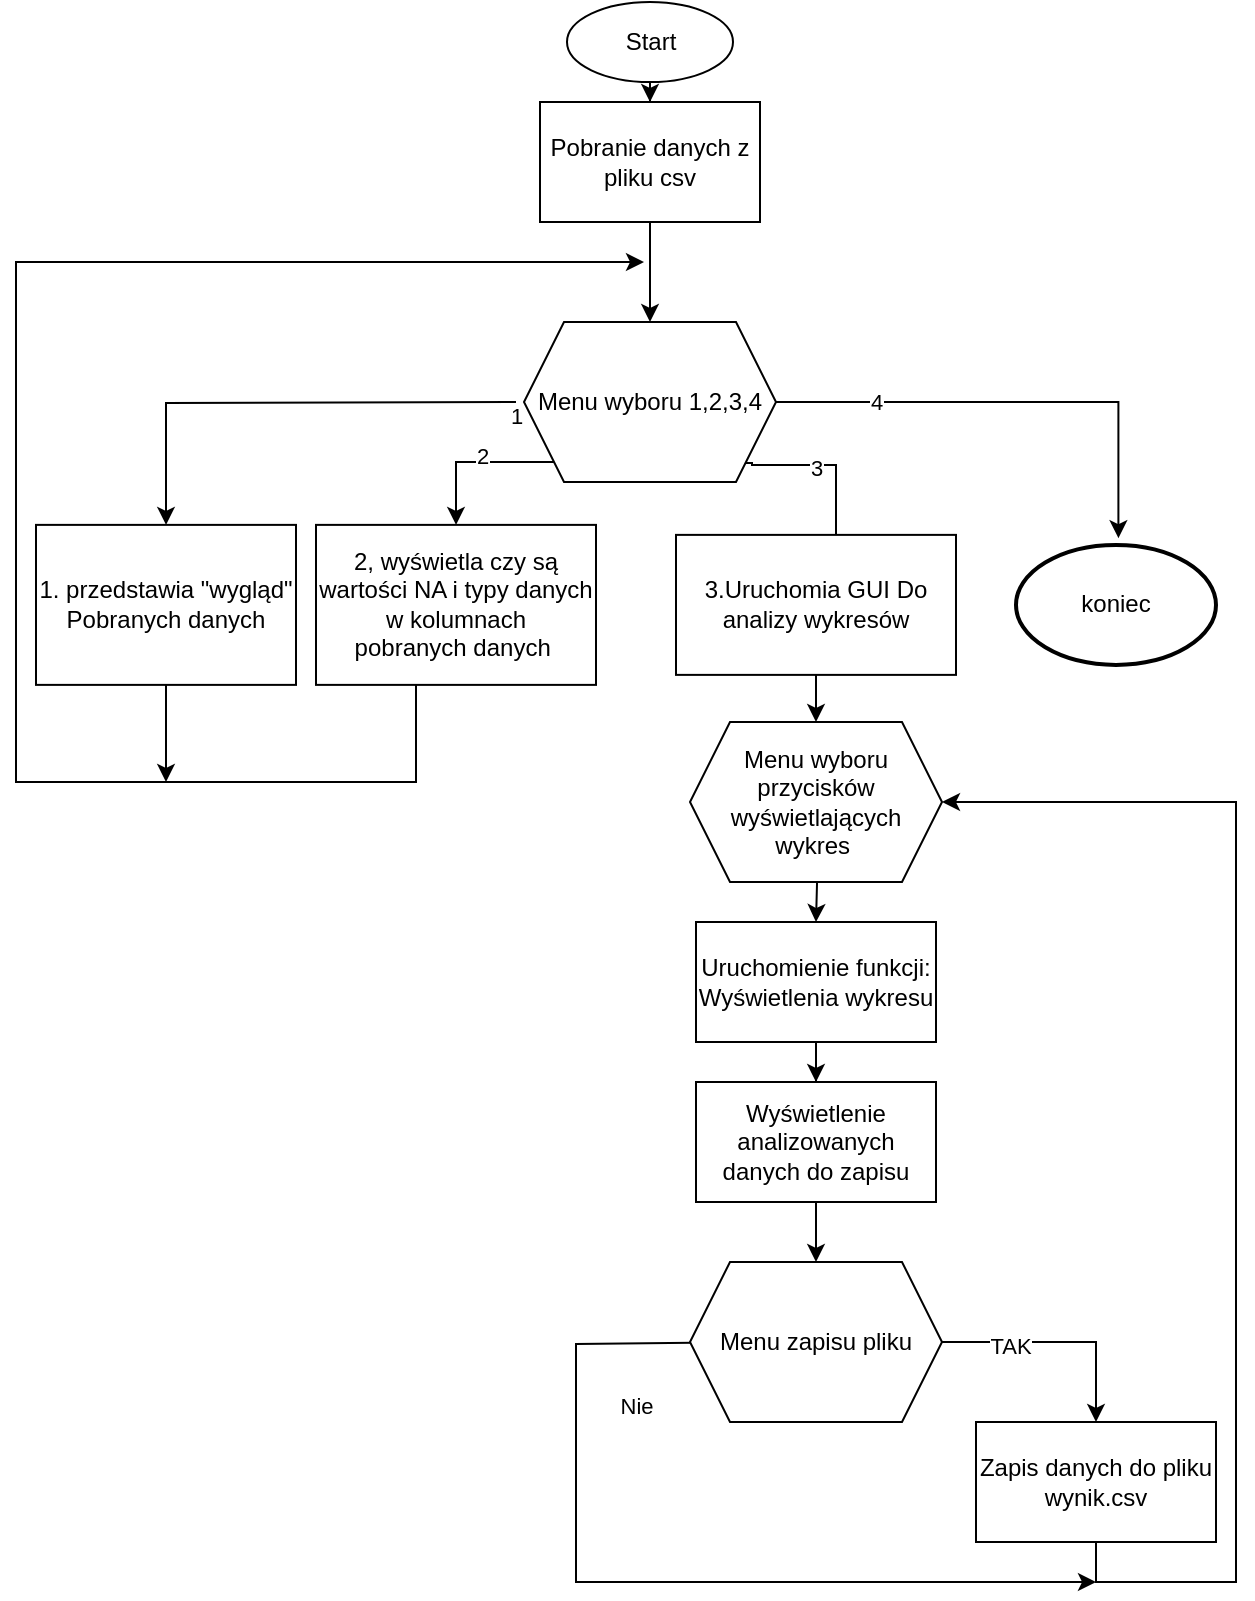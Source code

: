 <mxfile version="24.5.5" type="github">
  <diagram name="Strona-1" id="YNesLbR3EllEMQbYBoSg">
    <mxGraphModel dx="2041" dy="996" grid="1" gridSize="10" guides="1" tooltips="1" connect="1" arrows="1" fold="1" page="1" pageScale="1" pageWidth="827" pageHeight="1169" math="0" shadow="0">
      <root>
        <mxCell id="0" />
        <mxCell id="1" parent="0" />
        <mxCell id="1TnpY5k9woEoOJZMee18-13" style="edgeStyle=orthogonalEdgeStyle;rounded=0;orthogonalLoop=1;jettySize=auto;html=1;entryX=0.5;entryY=0;entryDx=0;entryDy=0;" edge="1" parent="1" source="1TnpY5k9woEoOJZMee18-6" target="1TnpY5k9woEoOJZMee18-12">
          <mxGeometry relative="1" as="geometry" />
        </mxCell>
        <mxCell id="1TnpY5k9woEoOJZMee18-6" value="Start" style="ellipse;whiteSpace=wrap;html=1;" vertex="1" parent="1">
          <mxGeometry x="315.5" y="90" width="83" height="40" as="geometry" />
        </mxCell>
        <mxCell id="1TnpY5k9woEoOJZMee18-15" style="edgeStyle=orthogonalEdgeStyle;rounded=0;orthogonalLoop=1;jettySize=auto;html=1;" edge="1" parent="1" target="1TnpY5k9woEoOJZMee18-8">
          <mxGeometry relative="1" as="geometry">
            <mxPoint x="290" y="290" as="sourcePoint" />
          </mxGeometry>
        </mxCell>
        <mxCell id="1TnpY5k9woEoOJZMee18-31" value="1" style="edgeLabel;html=1;align=center;verticalAlign=middle;resizable=0;points=[];" vertex="1" connectable="0" parent="1TnpY5k9woEoOJZMee18-15">
          <mxGeometry x="0.695" relative="1" as="geometry">
            <mxPoint x="175" y="-19" as="offset" />
          </mxGeometry>
        </mxCell>
        <mxCell id="1TnpY5k9woEoOJZMee18-17" style="edgeStyle=orthogonalEdgeStyle;rounded=0;orthogonalLoop=1;jettySize=auto;html=1;exitX=0.17;exitY=0.982;exitDx=0;exitDy=0;entryX=0.5;entryY=0;entryDx=0;entryDy=0;exitPerimeter=0;" edge="1" parent="1" target="1TnpY5k9woEoOJZMee18-9">
          <mxGeometry relative="1" as="geometry">
            <mxPoint x="315.42" y="320.0" as="sourcePoint" />
            <mxPoint x="234.96" y="351.44" as="targetPoint" />
            <Array as="points">
              <mxPoint x="260" y="320" />
            </Array>
          </mxGeometry>
        </mxCell>
        <mxCell id="1TnpY5k9woEoOJZMee18-24" value="2" style="edgeLabel;html=1;align=center;verticalAlign=middle;resizable=0;points=[];" vertex="1" connectable="0" parent="1TnpY5k9woEoOJZMee18-17">
          <mxGeometry x="-0.018" y="-3" relative="1" as="geometry">
            <mxPoint as="offset" />
          </mxGeometry>
        </mxCell>
        <mxCell id="1TnpY5k9woEoOJZMee18-18" style="edgeStyle=orthogonalEdgeStyle;rounded=0;orthogonalLoop=1;jettySize=auto;html=1;exitX=0.851;exitY=1.012;exitDx=0;exitDy=0;entryX=0.5;entryY=0;entryDx=0;entryDy=0;exitPerimeter=0;" edge="1" parent="1">
          <mxGeometry relative="1" as="geometry">
            <mxPoint x="401.226" y="322.4" as="sourcePoint" />
            <mxPoint x="450" y="371.44" as="targetPoint" />
            <Array as="points">
              <mxPoint x="401" y="320.44" />
              <mxPoint x="408" y="320.44" />
              <mxPoint x="450" y="321.44" />
            </Array>
          </mxGeometry>
        </mxCell>
        <mxCell id="1TnpY5k9woEoOJZMee18-29" value="3" style="edgeLabel;html=1;align=center;verticalAlign=middle;resizable=0;points=[];" vertex="1" connectable="0" parent="1TnpY5k9woEoOJZMee18-18">
          <mxGeometry x="-0.184" y="-1" relative="1" as="geometry">
            <mxPoint as="offset" />
          </mxGeometry>
        </mxCell>
        <mxCell id="1TnpY5k9woEoOJZMee18-19" style="edgeStyle=orthogonalEdgeStyle;rounded=0;orthogonalLoop=1;jettySize=auto;html=1;exitX=1;exitY=0.5;exitDx=0;exitDy=0;entryX=0.512;entryY=-0.056;entryDx=0;entryDy=0;entryPerimeter=0;" edge="1" parent="1" source="1TnpY5k9woEoOJZMee18-30" target="1TnpY5k9woEoOJZMee18-22">
          <mxGeometry relative="1" as="geometry">
            <mxPoint x="462.0" y="280" as="sourcePoint" />
            <mxPoint x="590" y="370" as="targetPoint" />
          </mxGeometry>
        </mxCell>
        <mxCell id="1TnpY5k9woEoOJZMee18-33" value="4" style="edgeLabel;html=1;align=center;verticalAlign=middle;resizable=0;points=[];" vertex="1" connectable="0" parent="1TnpY5k9woEoOJZMee18-19">
          <mxGeometry x="0.631" y="-1" relative="1" as="geometry">
            <mxPoint x="-120" y="-24" as="offset" />
          </mxGeometry>
        </mxCell>
        <mxCell id="1TnpY5k9woEoOJZMee18-21" style="edgeStyle=orthogonalEdgeStyle;rounded=0;orthogonalLoop=1;jettySize=auto;html=1;" edge="1" parent="1" source="1TnpY5k9woEoOJZMee18-8">
          <mxGeometry relative="1" as="geometry">
            <mxPoint x="115" y="480" as="targetPoint" />
          </mxGeometry>
        </mxCell>
        <mxCell id="1TnpY5k9woEoOJZMee18-8" value="1. przedstawia &quot;wygląd&quot; Pobranych danych" style="rounded=0;whiteSpace=wrap;html=1;" vertex="1" parent="1">
          <mxGeometry x="50" y="351.44" width="130" height="80" as="geometry" />
        </mxCell>
        <mxCell id="1TnpY5k9woEoOJZMee18-20" style="edgeStyle=orthogonalEdgeStyle;rounded=0;orthogonalLoop=1;jettySize=auto;html=1;" edge="1" parent="1" source="1TnpY5k9woEoOJZMee18-9">
          <mxGeometry relative="1" as="geometry">
            <mxPoint x="354" y="220" as="targetPoint" />
            <Array as="points">
              <mxPoint x="240" y="480" />
              <mxPoint x="40" y="480" />
              <mxPoint x="40" y="220" />
            </Array>
          </mxGeometry>
        </mxCell>
        <mxCell id="1TnpY5k9woEoOJZMee18-9" value="2, wyświetla czy są wartości NA i typy danych w kolumnach&lt;div&gt;pobranych danych&amp;nbsp;&lt;/div&gt;" style="rounded=0;whiteSpace=wrap;html=1;" vertex="1" parent="1">
          <mxGeometry x="190" y="351.44" width="140" height="80" as="geometry" />
        </mxCell>
        <mxCell id="1TnpY5k9woEoOJZMee18-35" style="edgeStyle=orthogonalEdgeStyle;rounded=0;orthogonalLoop=1;jettySize=auto;html=1;entryX=0.5;entryY=0;entryDx=0;entryDy=0;" edge="1" parent="1" source="1TnpY5k9woEoOJZMee18-10" target="1TnpY5k9woEoOJZMee18-34">
          <mxGeometry relative="1" as="geometry">
            <mxPoint x="440" y="471.44" as="targetPoint" />
          </mxGeometry>
        </mxCell>
        <mxCell id="1TnpY5k9woEoOJZMee18-10" value="3.Uruchomia GUI Do analizy wykresów" style="rounded=0;whiteSpace=wrap;html=1;" vertex="1" parent="1">
          <mxGeometry x="370" y="356.44" width="140" height="70" as="geometry" />
        </mxCell>
        <mxCell id="1TnpY5k9woEoOJZMee18-14" style="edgeStyle=orthogonalEdgeStyle;rounded=0;orthogonalLoop=1;jettySize=auto;html=1;entryX=0.5;entryY=0;entryDx=0;entryDy=0;" edge="1" parent="1" source="1TnpY5k9woEoOJZMee18-12" target="1TnpY5k9woEoOJZMee18-30">
          <mxGeometry relative="1" as="geometry">
            <mxPoint x="354.0" y="250" as="targetPoint" />
          </mxGeometry>
        </mxCell>
        <mxCell id="1TnpY5k9woEoOJZMee18-12" value="Pobranie danych z pliku csv" style="rounded=0;whiteSpace=wrap;html=1;" vertex="1" parent="1">
          <mxGeometry x="302" y="140" width="110" height="60" as="geometry" />
        </mxCell>
        <mxCell id="1TnpY5k9woEoOJZMee18-22" value="koniec" style="strokeWidth=2;html=1;shape=mxgraph.flowchart.start_1;whiteSpace=wrap;" vertex="1" parent="1">
          <mxGeometry x="540" y="361.44" width="100" height="60" as="geometry" />
        </mxCell>
        <mxCell id="1TnpY5k9woEoOJZMee18-30" value="Menu wyboru 1,2,3,4" style="shape=hexagon;perimeter=hexagonPerimeter2;whiteSpace=wrap;html=1;fixedSize=1;" vertex="1" parent="1">
          <mxGeometry x="294" y="250" width="126" height="80" as="geometry" />
        </mxCell>
        <mxCell id="1TnpY5k9woEoOJZMee18-41" style="edgeStyle=orthogonalEdgeStyle;rounded=0;orthogonalLoop=1;jettySize=auto;html=1;entryX=0.5;entryY=0;entryDx=0;entryDy=0;" edge="1" parent="1" target="1TnpY5k9woEoOJZMee18-36">
          <mxGeometry relative="1" as="geometry">
            <mxPoint x="440" y="510" as="sourcePoint" />
          </mxGeometry>
        </mxCell>
        <mxCell id="1TnpY5k9woEoOJZMee18-34" value="Menu wyboru przycisków wyświetlających wykres&amp;nbsp;" style="shape=hexagon;perimeter=hexagonPerimeter2;whiteSpace=wrap;html=1;fixedSize=1;" vertex="1" parent="1">
          <mxGeometry x="377" y="450" width="126" height="80" as="geometry" />
        </mxCell>
        <mxCell id="1TnpY5k9woEoOJZMee18-46" style="edgeStyle=orthogonalEdgeStyle;rounded=0;orthogonalLoop=1;jettySize=auto;html=1;entryX=0.5;entryY=0;entryDx=0;entryDy=0;" edge="1" parent="1" source="1TnpY5k9woEoOJZMee18-36" target="1TnpY5k9woEoOJZMee18-45">
          <mxGeometry relative="1" as="geometry" />
        </mxCell>
        <mxCell id="1TnpY5k9woEoOJZMee18-36" value="Uruchomienie funkcji:&lt;div&gt;Wyświetlenia wykresu&lt;/div&gt;" style="rounded=0;whiteSpace=wrap;html=1;" vertex="1" parent="1">
          <mxGeometry x="380" y="550" width="120" height="60" as="geometry" />
        </mxCell>
        <mxCell id="1TnpY5k9woEoOJZMee18-48" style="edgeStyle=orthogonalEdgeStyle;rounded=0;orthogonalLoop=1;jettySize=auto;html=1;" edge="1" parent="1">
          <mxGeometry relative="1" as="geometry">
            <mxPoint x="417.015" y="760.03" as="sourcePoint" />
            <mxPoint x="580" y="880" as="targetPoint" />
            <Array as="points">
              <mxPoint x="320" y="761" />
              <mxPoint x="320" y="880" />
            </Array>
          </mxGeometry>
        </mxCell>
        <mxCell id="1TnpY5k9woEoOJZMee18-51" value="Nie" style="edgeLabel;html=1;align=center;verticalAlign=middle;resizable=0;points=[];" vertex="1" connectable="0" parent="1TnpY5k9woEoOJZMee18-48">
          <mxGeometry x="-0.304" y="2" relative="1" as="geometry">
            <mxPoint x="28" y="-38" as="offset" />
          </mxGeometry>
        </mxCell>
        <mxCell id="1TnpY5k9woEoOJZMee18-49" style="edgeStyle=orthogonalEdgeStyle;rounded=0;orthogonalLoop=1;jettySize=auto;html=1;entryX=0.5;entryY=0;entryDx=0;entryDy=0;" edge="1" parent="1" source="1TnpY5k9woEoOJZMee18-40" target="1TnpY5k9woEoOJZMee18-44">
          <mxGeometry relative="1" as="geometry" />
        </mxCell>
        <mxCell id="1TnpY5k9woEoOJZMee18-50" value="TAK" style="edgeLabel;html=1;align=center;verticalAlign=middle;resizable=0;points=[];" vertex="1" connectable="0" parent="1TnpY5k9woEoOJZMee18-49">
          <mxGeometry x="-0.419" y="-2" relative="1" as="geometry">
            <mxPoint as="offset" />
          </mxGeometry>
        </mxCell>
        <mxCell id="1TnpY5k9woEoOJZMee18-40" value="Menu zapisu pliku" style="shape=hexagon;perimeter=hexagonPerimeter2;whiteSpace=wrap;html=1;fixedSize=1;" vertex="1" parent="1">
          <mxGeometry x="377" y="720" width="126" height="80" as="geometry" />
        </mxCell>
        <mxCell id="1TnpY5k9woEoOJZMee18-53" style="edgeStyle=orthogonalEdgeStyle;rounded=0;orthogonalLoop=1;jettySize=auto;html=1;entryX=1;entryY=0.5;entryDx=0;entryDy=0;" edge="1" parent="1" source="1TnpY5k9woEoOJZMee18-44" target="1TnpY5k9woEoOJZMee18-34">
          <mxGeometry relative="1" as="geometry">
            <mxPoint x="580" y="490" as="targetPoint" />
            <Array as="points">
              <mxPoint x="580" y="880" />
              <mxPoint x="650" y="880" />
              <mxPoint x="650" y="490" />
            </Array>
          </mxGeometry>
        </mxCell>
        <mxCell id="1TnpY5k9woEoOJZMee18-44" value="Zapis danych do pliku&lt;div&gt;wynik.csv&lt;/div&gt;" style="rounded=0;whiteSpace=wrap;html=1;" vertex="1" parent="1">
          <mxGeometry x="520" y="800" width="120" height="60" as="geometry" />
        </mxCell>
        <mxCell id="1TnpY5k9woEoOJZMee18-47" style="edgeStyle=orthogonalEdgeStyle;rounded=0;orthogonalLoop=1;jettySize=auto;html=1;entryX=0.5;entryY=0;entryDx=0;entryDy=0;" edge="1" parent="1" source="1TnpY5k9woEoOJZMee18-45" target="1TnpY5k9woEoOJZMee18-40">
          <mxGeometry relative="1" as="geometry" />
        </mxCell>
        <mxCell id="1TnpY5k9woEoOJZMee18-45" value="Wyświetlenie analizowanych danych do zapisu" style="rounded=0;whiteSpace=wrap;html=1;" vertex="1" parent="1">
          <mxGeometry x="380" y="630" width="120" height="60" as="geometry" />
        </mxCell>
      </root>
    </mxGraphModel>
  </diagram>
</mxfile>
